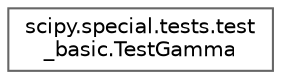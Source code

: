 digraph "Graphical Class Hierarchy"
{
 // LATEX_PDF_SIZE
  bgcolor="transparent";
  edge [fontname=Helvetica,fontsize=10,labelfontname=Helvetica,labelfontsize=10];
  node [fontname=Helvetica,fontsize=10,shape=box,height=0.2,width=0.4];
  rankdir="LR";
  Node0 [id="Node000000",label="scipy.special.tests.test\l_basic.TestGamma",height=0.2,width=0.4,color="grey40", fillcolor="white", style="filled",URL="$d4/d79/classscipy_1_1special_1_1tests_1_1test__basic_1_1TestGamma.html",tooltip=" "];
}
